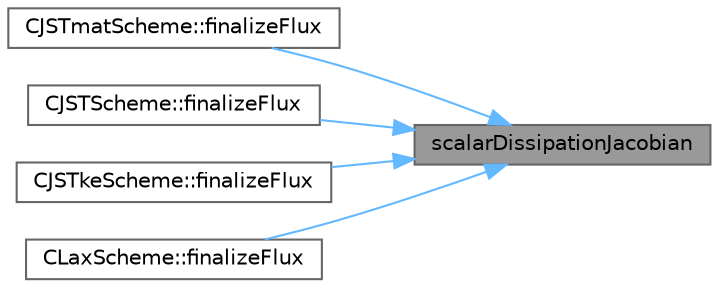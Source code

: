 digraph "scalarDissipationJacobian"
{
 // LATEX_PDF_SIZE
  bgcolor="transparent";
  edge [fontname=Helvetica,fontsize=10,labelfontname=Helvetica,labelfontsize=10];
  node [fontname=Helvetica,fontsize=10,shape=box,height=0.2,width=0.4];
  rankdir="RL";
  Node1 [id="Node000001",label="scalarDissipationJacobian",height=0.2,width=0.4,color="gray40", fillcolor="grey60", style="filled", fontcolor="black",tooltip="Update of a flux Jacobian due to a scalar dissipation term."];
  Node1 -> Node2 [id="edge1_Node000001_Node000002",dir="back",color="steelblue1",style="solid",tooltip=" "];
  Node2 [id="Node000002",label="CJSTmatScheme::finalizeFlux",height=0.2,width=0.4,color="grey40", fillcolor="white", style="filled",URL="$classCJSTmatScheme.html#a00ef231fc9b1fdb423150f7c0562ef05",tooltip="Updates flux and Jacobians."];
  Node1 -> Node3 [id="edge2_Node000001_Node000003",dir="back",color="steelblue1",style="solid",tooltip=" "];
  Node3 [id="Node000003",label="CJSTScheme::finalizeFlux",height=0.2,width=0.4,color="grey40", fillcolor="white", style="filled",URL="$classCJSTScheme.html#a4bd4f4cd489cccd2697dcc1fde96e5e3",tooltip="Updates flux and Jacobians with JST dissipation."];
  Node1 -> Node4 [id="edge3_Node000001_Node000004",dir="back",color="steelblue1",style="solid",tooltip=" "];
  Node4 [id="Node000004",label="CJSTkeScheme::finalizeFlux",height=0.2,width=0.4,color="grey40", fillcolor="white", style="filled",URL="$classCJSTkeScheme.html#a86cdc2d09d6855fa779e18ea7e420e1a",tooltip="Updates flux and Jacobians with 2nd order dissipation."];
  Node1 -> Node5 [id="edge4_Node000001_Node000005",dir="back",color="steelblue1",style="solid",tooltip=" "];
  Node5 [id="Node000005",label="CLaxScheme::finalizeFlux",height=0.2,width=0.4,color="grey40", fillcolor="white", style="filled",URL="$classCLaxScheme.html#a39d574480ed9d472b2d78fe66db4e1f4",tooltip="Updates flux and Jacobians with 1st order scalar dissipation."];
}

